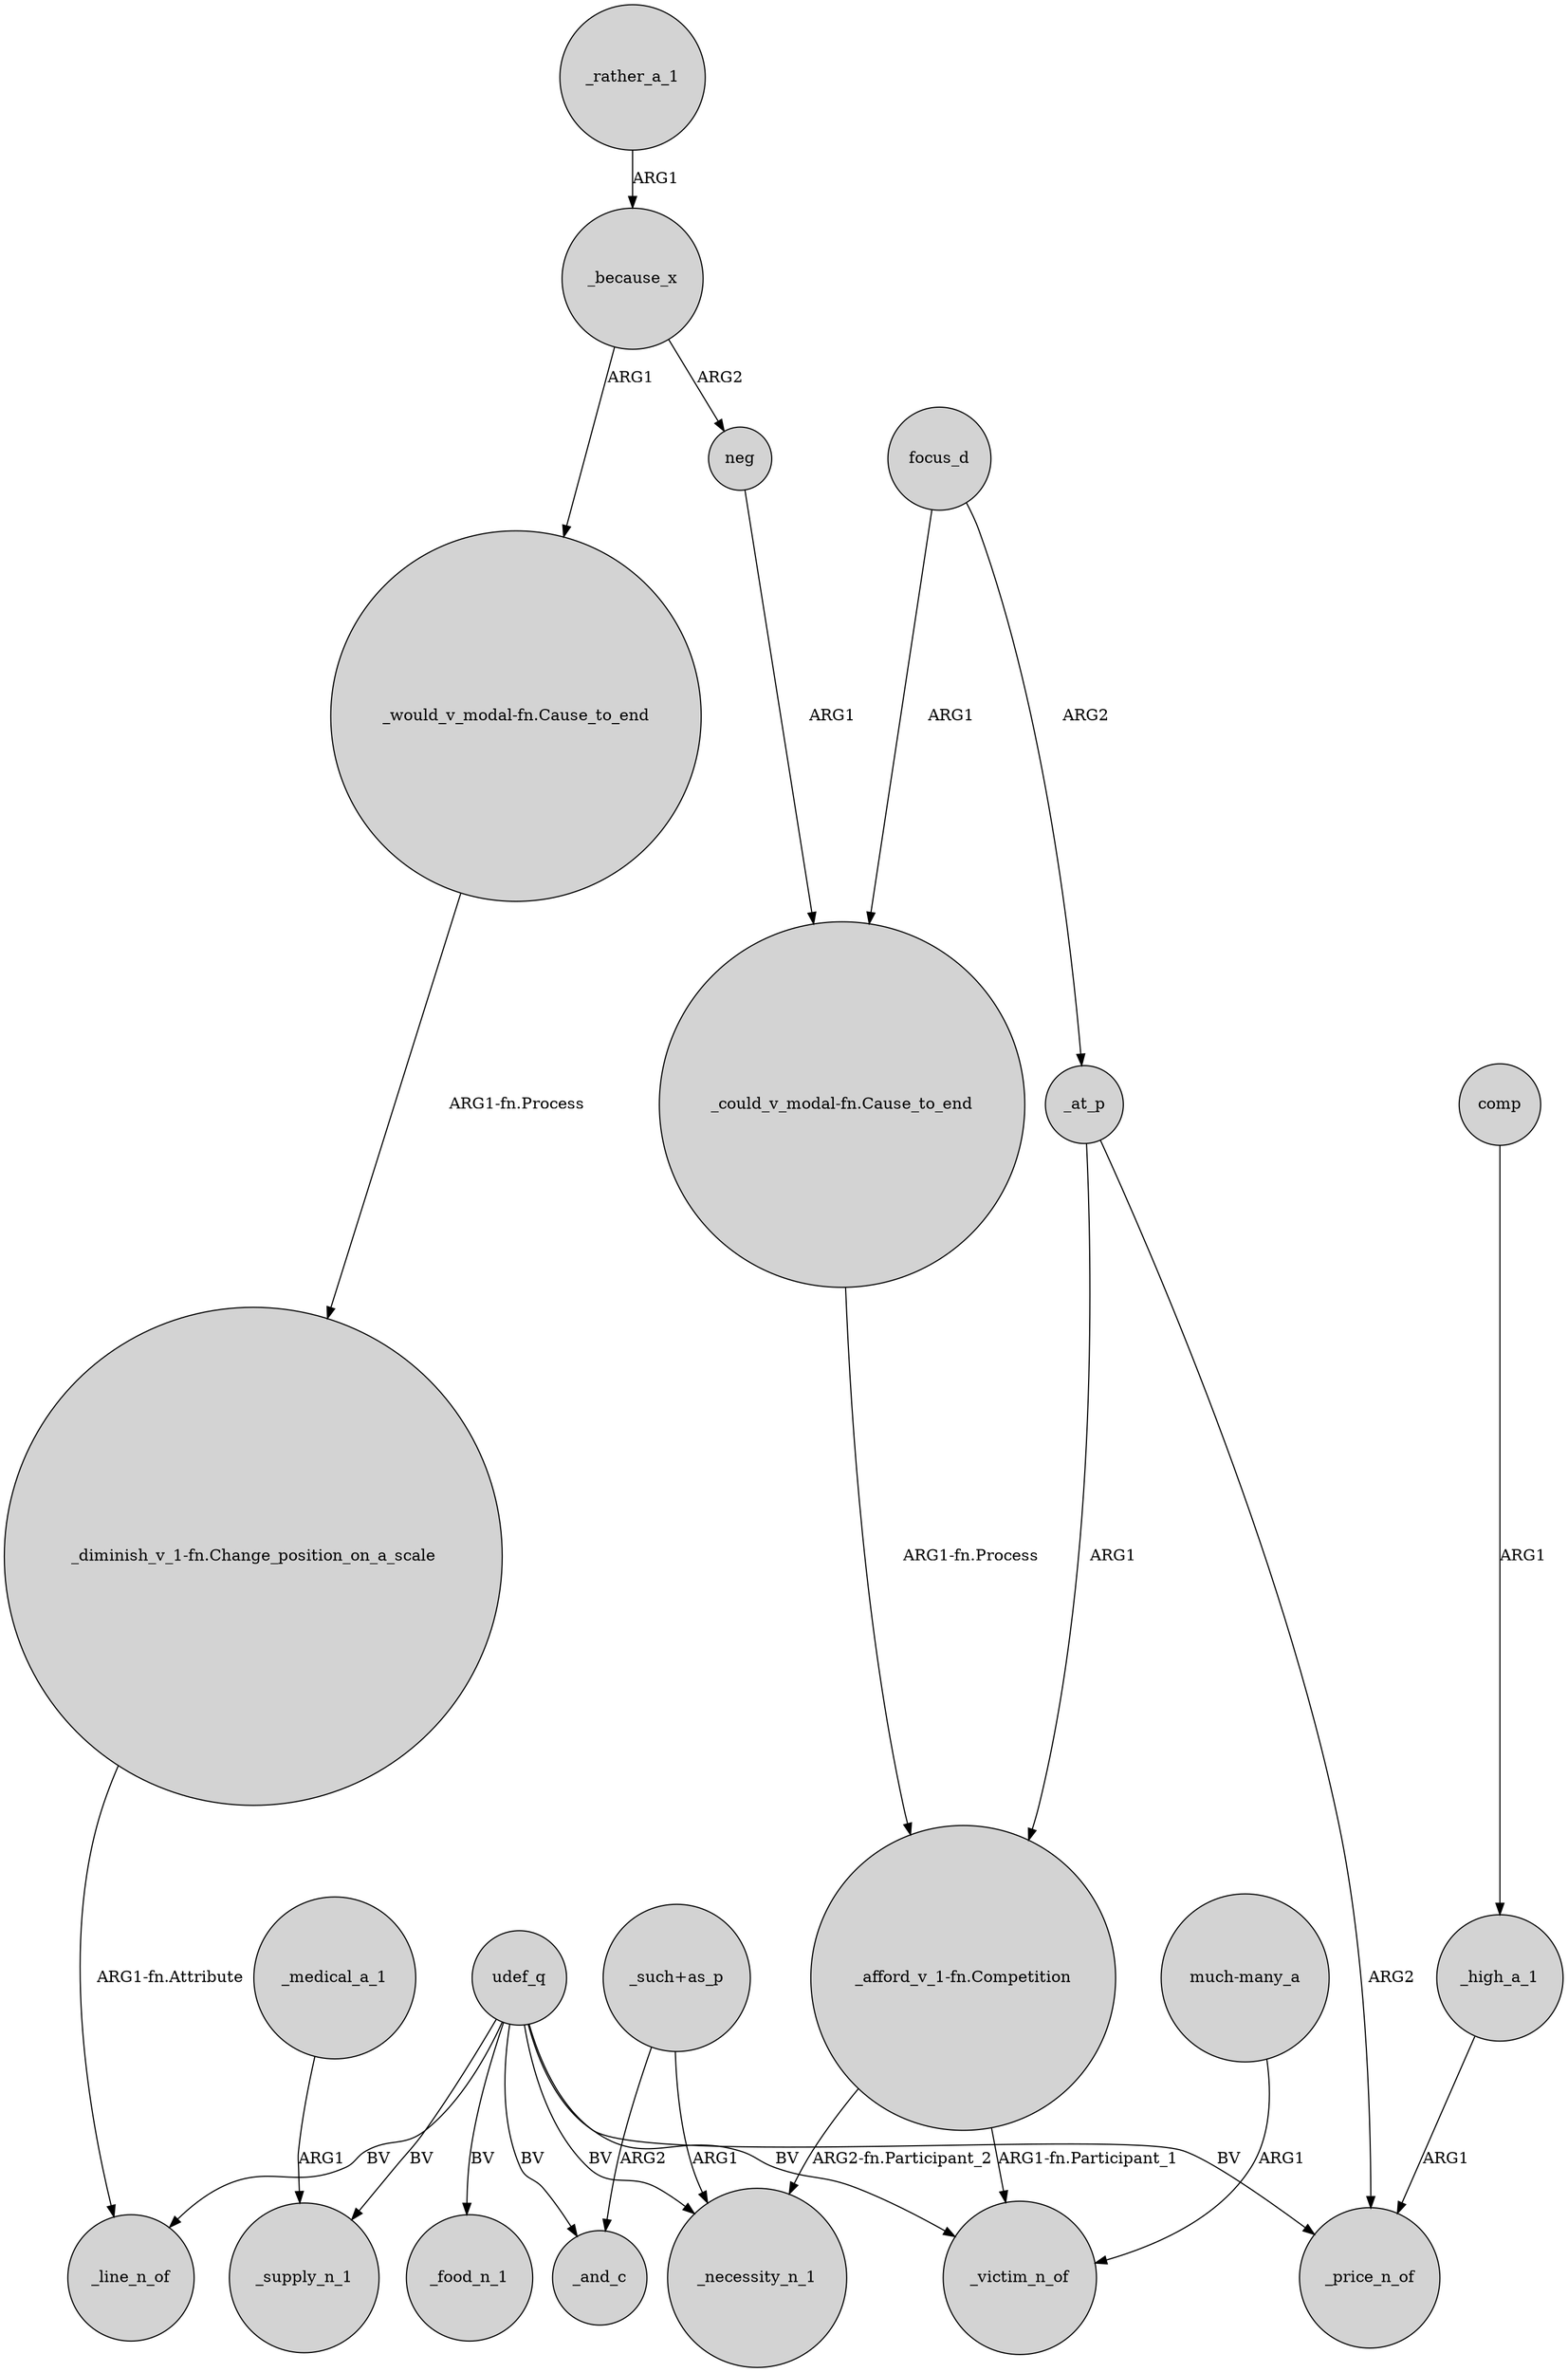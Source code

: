 digraph {
	node [shape=circle style=filled]
	"_could_v_modal-fn.Cause_to_end" -> "_afford_v_1-fn.Competition" [label="ARG1-fn.Process"]
	"_afford_v_1-fn.Competition" -> _necessity_n_1 [label="ARG2-fn.Participant_2"]
	udef_q -> _line_n_of [label=BV]
	udef_q -> _necessity_n_1 [label=BV]
	focus_d -> "_could_v_modal-fn.Cause_to_end" [label=ARG1]
	udef_q -> _price_n_of [label=BV]
	"_such+as_p" -> _necessity_n_1 [label=ARG1]
	_because_x -> "_would_v_modal-fn.Cause_to_end" [label=ARG1]
	_rather_a_1 -> _because_x [label=ARG1]
	"_such+as_p" -> _and_c [label=ARG2]
	udef_q -> _and_c [label=BV]
	"_would_v_modal-fn.Cause_to_end" -> "_diminish_v_1-fn.Change_position_on_a_scale" [label="ARG1-fn.Process"]
	udef_q -> _supply_n_1 [label=BV]
	focus_d -> _at_p [label=ARG2]
	_high_a_1 -> _price_n_of [label=ARG1]
	udef_q -> _victim_n_of [label=BV]
	"_diminish_v_1-fn.Change_position_on_a_scale" -> _line_n_of [label="ARG1-fn.Attribute"]
	"_afford_v_1-fn.Competition" -> _victim_n_of [label="ARG1-fn.Participant_1"]
	neg -> "_could_v_modal-fn.Cause_to_end" [label=ARG1]
	comp -> _high_a_1 [label=ARG1]
	udef_q -> _food_n_1 [label=BV]
	_at_p -> _price_n_of [label=ARG2]
	_medical_a_1 -> _supply_n_1 [label=ARG1]
	_at_p -> "_afford_v_1-fn.Competition" [label=ARG1]
	"much-many_a" -> _victim_n_of [label=ARG1]
	_because_x -> neg [label=ARG2]
}

